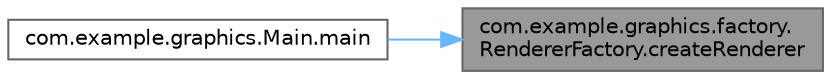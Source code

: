 digraph "com.example.graphics.factory.RendererFactory.createRenderer"
{
 // LATEX_PDF_SIZE
  bgcolor="transparent";
  edge [fontname=Helvetica,fontsize=10,labelfontname=Helvetica,labelfontsize=10];
  node [fontname=Helvetica,fontsize=10,shape=box,height=0.2,width=0.4];
  rankdir="RL";
  Node1 [id="Node000001",label="com.example.graphics.factory.\lRendererFactory.createRenderer",height=0.2,width=0.4,color="gray40", fillcolor="grey60", style="filled", fontcolor="black",tooltip=" "];
  Node1 -> Node2 [id="edge1_Node000001_Node000002",dir="back",color="steelblue1",style="solid",tooltip=" "];
  Node2 [id="Node000002",label="com.example.graphics.Main.main",height=0.2,width=0.4,color="grey40", fillcolor="white", style="filled",URL="$classcom_1_1example_1_1graphics_1_1Main.html#ad402bd49b49c7cec899b3c722de7a393",tooltip=" "];
}
